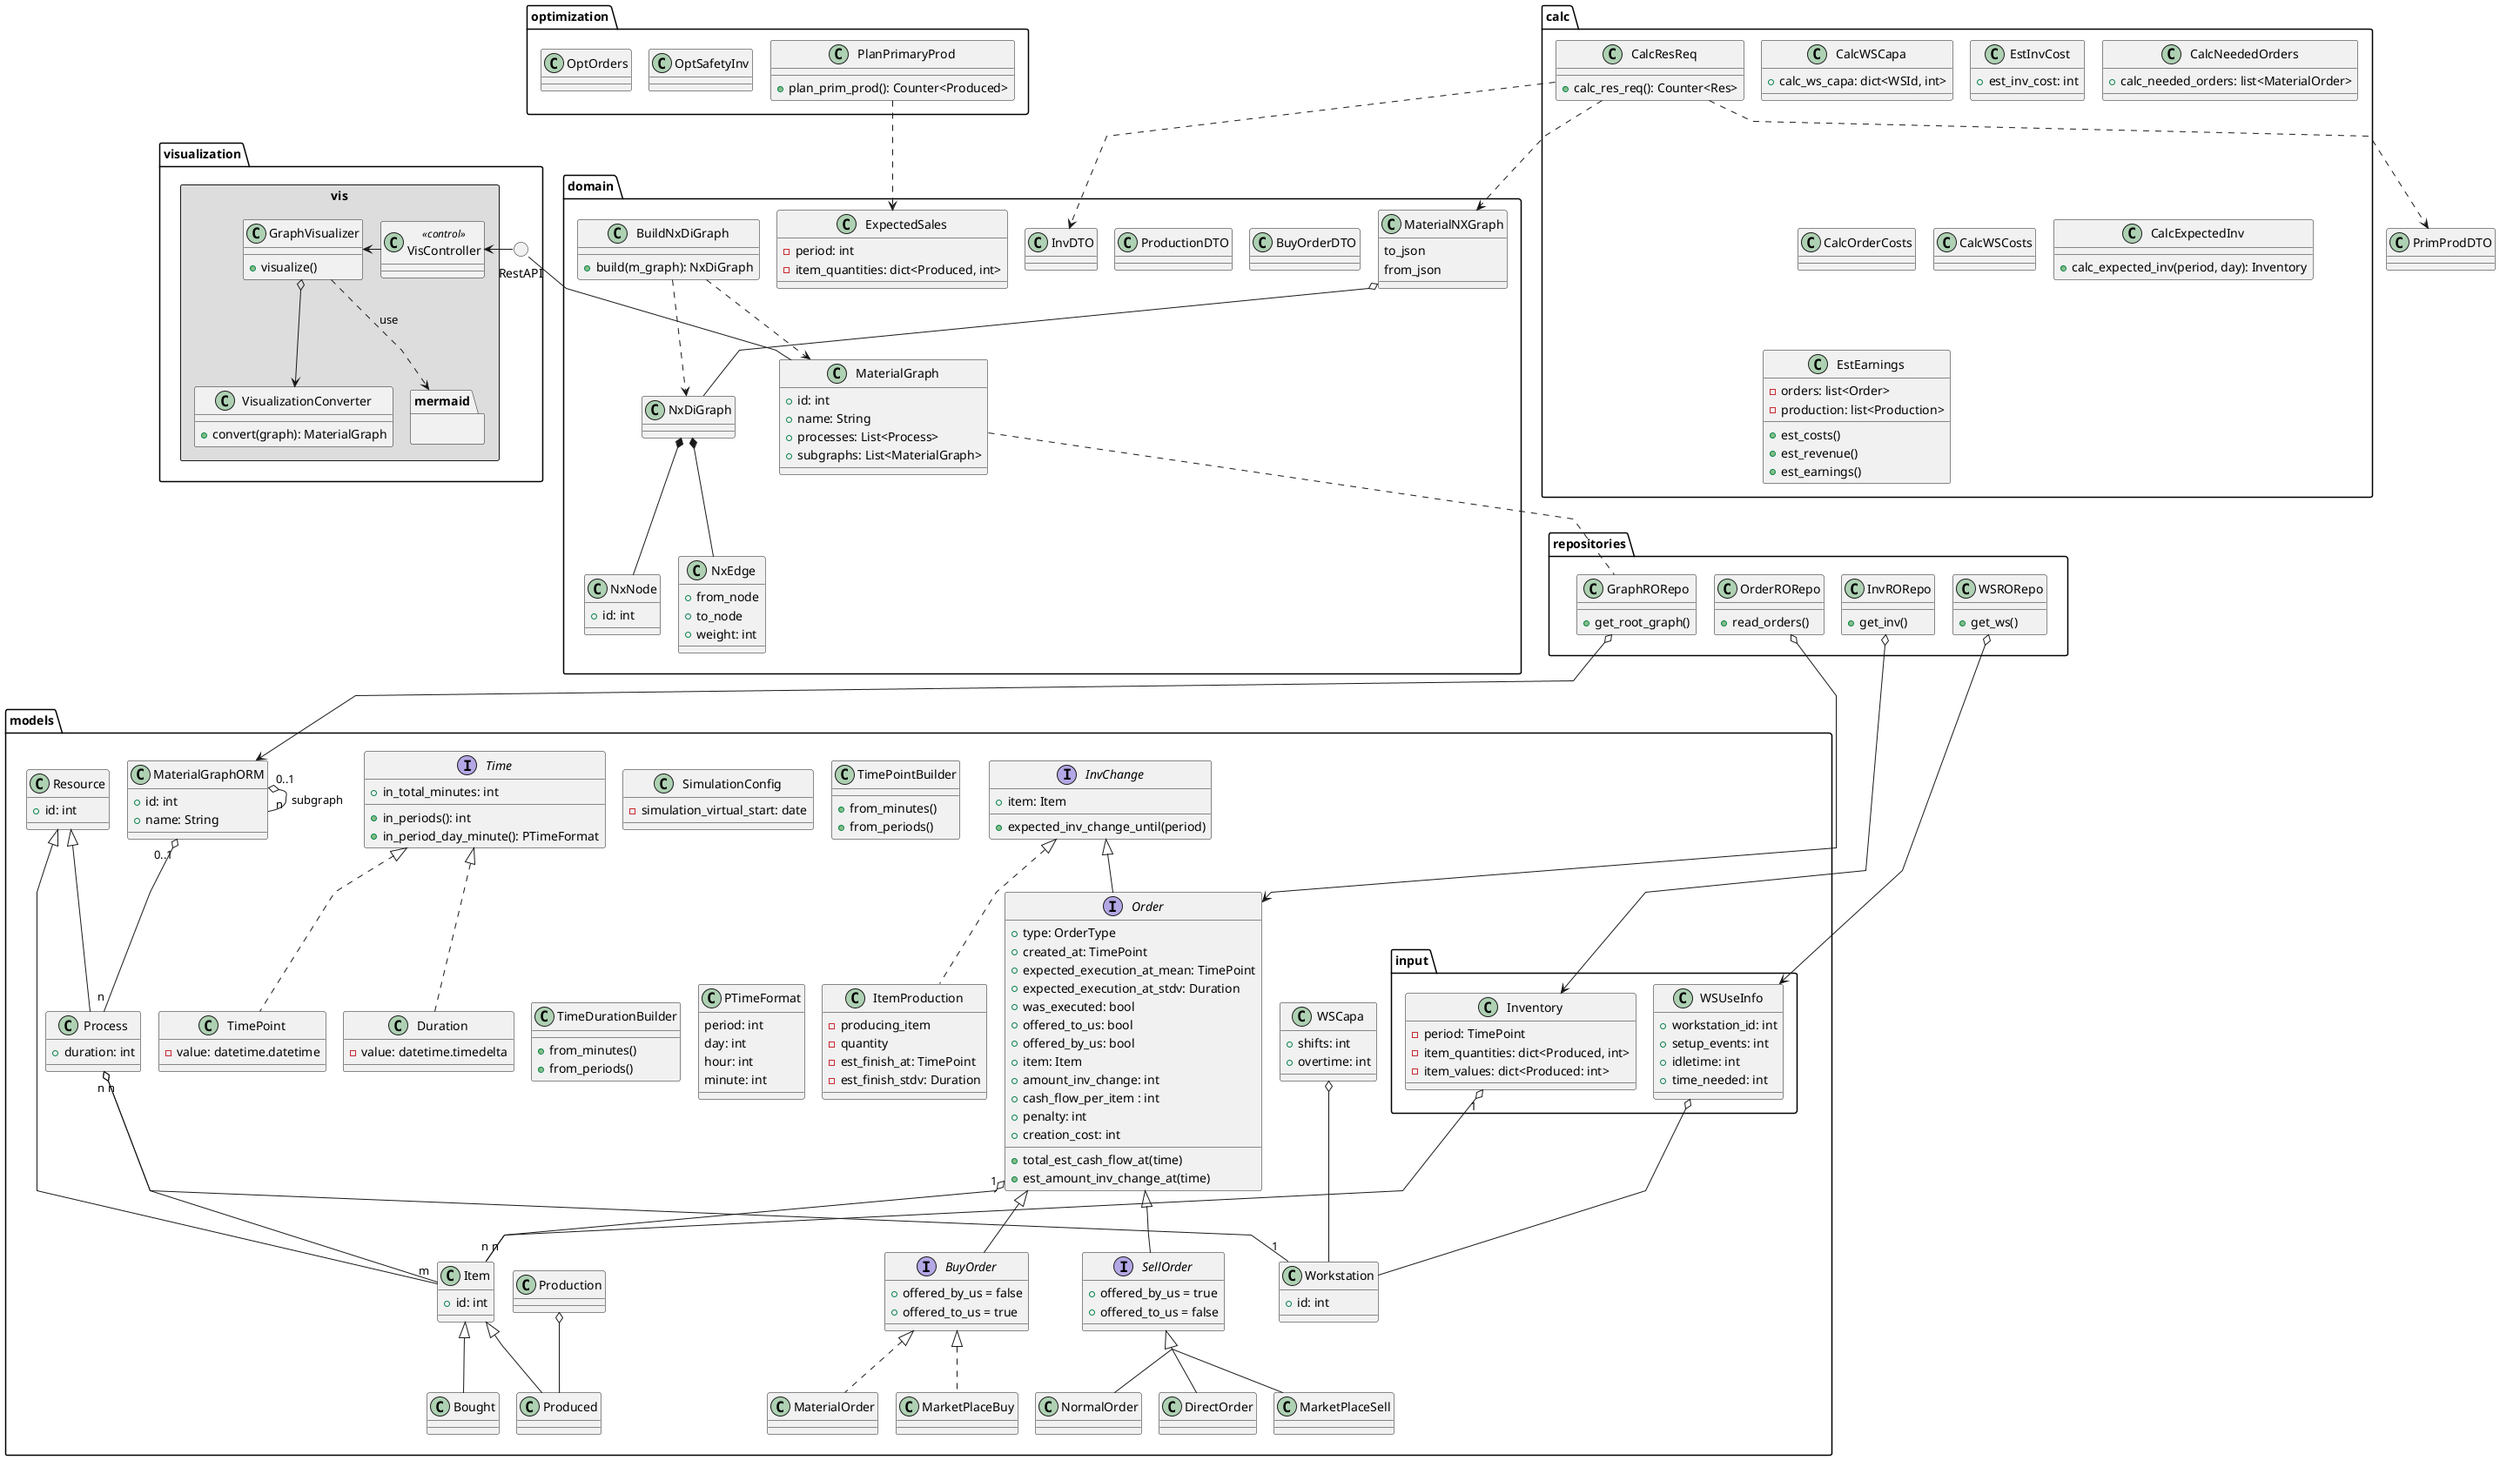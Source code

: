@startuml
skinparam Padding 1
skinparam NodePadding 1
skinparam HorizontalSpacing 1
skinparam VerticalSpacing 1
skinparam nodesep 20
skinparam ranksep 50
skinparam linetype polyline
skinparam groupInheritance 3



' ===== ORM Package =====
package repositories{
    class OrderRORepo{
        + read_orders()
    }

    class GraphRORepo{
        + get_root_graph()
    }

    class InvRORepo{
        + get_inv()
    }

    class WSRORepo{
        + get_ws()
    }
}


package models {
    class SimulationConfig{
        - simulation_virtual_start: date
    }
    class TimePointBuilder{
        + from_minutes()
        + from_periods()
    }

    class TimeDurationBuilder{
        + from_minutes()
        + from_periods()
    }

    class PTimeFormat{
        period: int
        day: int
        hour: int
        minute: int
    }
    interface Time{
        + in_total_minutes: int
        + in_periods(): int
        + in_period_day_minute(): PTimeFormat
    }

    class TimePoint implements Time{
        - value: datetime.datetime
    }

    class Duration implements Time{
        - value: datetime.timedelta
    }

    interface InvChange{
        + item: Item
        + expected_inv_change_until(period)
    }


    interface Order extends InvChange{
        + type: OrderType
        + created_at: TimePoint
        + expected_execution_at_mean: TimePoint
        + expected_execution_at_stdv: Duration
        + was_executed: bool
        + offered_to_us: bool
        + offered_by_us: bool
        + item: Item
        + amount_inv_change: int
        + cash_flow_per_item : int
        + penalty: int
        + creation_cost: int
        + total_est_cash_flow_at(time)
        + est_amount_inv_change_at(time)
    }

    interface BuyOrder extends Order{
        + offered_by_us = false
        + offered_to_us = true
    }
    interface SellOrder extends Order{
        + offered_by_us = true
        + offered_to_us = false
    }

    class NormalOrder implements SellOrder{
    }

    class DirectOrder implements SellOrder{
    }

    class MaterialOrder implements BuyOrder{
    }

    class MarketPlaceBuy implements BuyOrder{
    }

    class MarketPlaceSell implements SellOrder{
    }

    class ItemProduction implements InvChange{
            - producing_item
            - quantity
            - est_finish_at: TimePoint
            - est_finish_stdv: Duration
    }


    class WSCapa{
        + shifts: int
        + overtime: int
    }


     package input{
          class WSUseInfo{
             + workstation_id: int
             + setup_events: int
             + idletime: int
             + time_needed: int
          }

          class Inventory{
            - period: TimePoint
            - item_quantities: dict<Produced, int>
            - item_values: dict<Produced: int>
          }
     }



    class MaterialGraphORM {
        + id: int
        + name: String
    }

    class Resource{
        + id: int
    }

    class Process extends Resource {
        + duration: int
    }

    class Item extends Resource {
        + id: int
    }

    class Produced extends Item{
    }

    class Bought extends Item{
    }

    class Workstation {
        + id: int
    }

    ' ORM Associations
    MaterialGraphORM "0..1" o-- "n" Process
    MaterialGraphORM "0..1" o--- "n" MaterialGraphORM: "subgraph"
    Process "n" o-- "m" Item
    Process "n" o-- "1" Workstation
    Inventory "1" o-- "n" Item
    Order "1" o-- "n" Item
    WSUseInfo o-- Workstation
    WSCapa o-- Workstation
    Production o-- Produced
}


package optimization {
    class PlanPrimaryProd{
        + plan_prim_prod(): Counter<Produced>
    }

    class OptSafetyInv{
    }

    class OptOrders{
    }
}

package calc{
    class CalcResReq {
        + calc_res_req(): Counter<Res>
    }

    class CalcWSCapa{
        +calc_ws_capa: dict<WSId, int>
    }

    class EstInvCost{
        + est_inv_cost: int
    }

    class CalcNeededOrders{
        + calc_needed_orders: list<MaterialOrder>
    }

    class CalcOrderCosts{
    }

    class CalcWSCosts{
    }

    class CalcExpectedInv{
        + calc_expected_inv(period, day): Inventory
    }

    class EstEarnings{
        - orders: list<Order>
        - production: list<Production>
        + est_costs()
        + est_revenue()
        + est_earnings()
    }
}


package domain {
    class InvDTO{
    }
    class BuyOrderDTO{
    }

    class ProductionDTO{
    }

    class ExpectedSales {
        - period: int
        - item_quantities: dict<Produced, int>
    }

    class MaterialGraph {
        + id: int
        + name: String
        + processes: List<Process>
        + subgraphs: List<MaterialGraph>
    }
    class MaterialNXGraph{
        to_json
        from_json
    }

    class BuildNxDiGraph{
        + build(m_graph): NxDiGraph
    }
    together{
        class NxNode{
            + id: int
        }

        class NxEdge{
            + from_node
            + to_node
            + weight: int
        }

        class NxDiGraph{
        }


        NxDiGraph *-- NxEdge
        NxDiGraph *-- NxNode
    }
    MaterialNXGraph o-- NxDiGraph

}




package visualization {
    circle RestAPI
    rectangle vis  #DDDDDD{
        class VisController <<control>>{
        }

        class GraphVisualizer{
            + visualize()
        }

        class VisualizationConverter {
            + convert(graph): MaterialGraph
        }

        package mermaid{
        }
    }
    RestAPI -> VisController
    VisController -> GraphVisualizer
    ' Visualization Dependencies
    GraphVisualizer o--> VisualizationConverter

    GraphVisualizer ..> mermaid: "use"
}

repositories -[hidden]- models

GraphRORepo o-> MaterialGraphORM
OrderRORepo o-> Order

WSRORepo o-> WSUseInfo
InvRORepo o-> Inventory

PlanPrimaryProd ..> ExpectedSales
BuildNxDiGraph ..> NxDiGraph
BuildNxDiGraph ..> MaterialGraph
MaterialGraph .. GraphRORepo
visualization.RestAPI -- MaterialGraph

CalcResReq ..> MaterialNXGraph
CalcResReq ..> PrimProdDTO
CalcResReq ..> InvDTO

@enduml